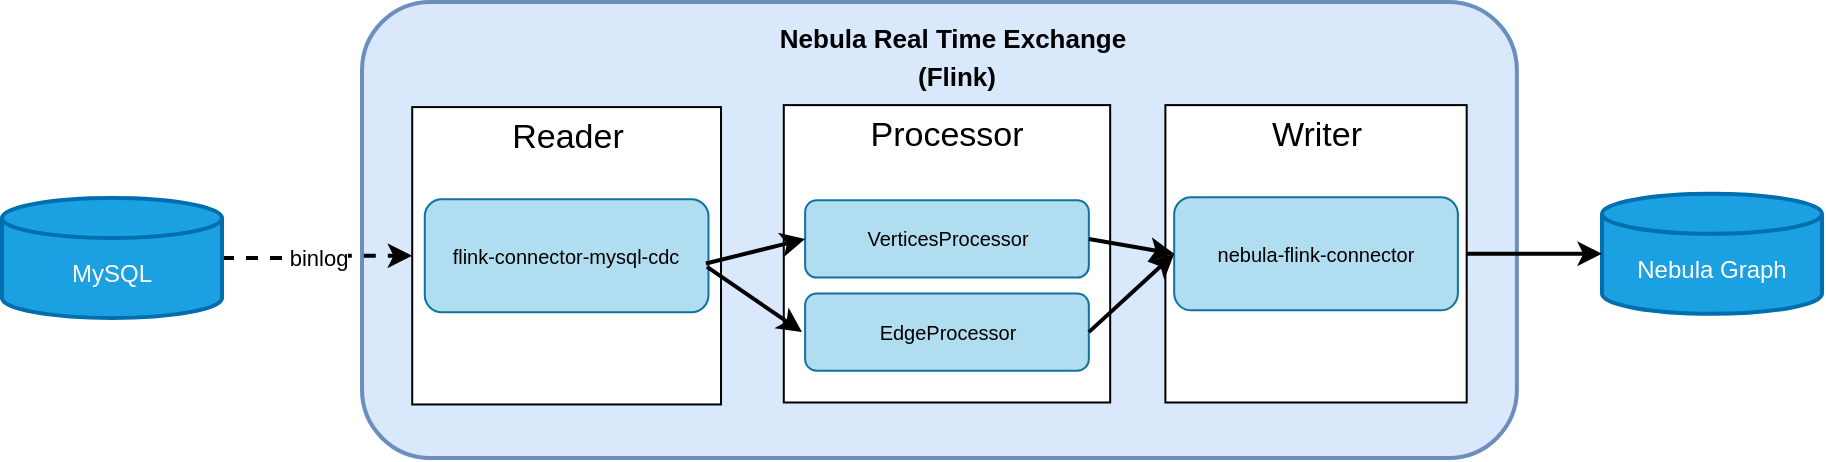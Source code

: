 <mxfile version="18.2.0" type="github">
  <diagram id="eqWuLY_z4YQiVNft02pO" name="Page-1">
    <mxGraphModel dx="2008" dy="659" grid="1" gridSize="10" guides="1" tooltips="1" connect="1" arrows="1" fold="1" page="1" pageScale="1" pageWidth="827" pageHeight="1169" math="0" shadow="0">
      <root>
        <mxCell id="0" />
        <mxCell id="1" parent="0" />
        <mxCell id="wQNlvQCzxhob11wY_32o-38" value="" style="group" parent="1" vertex="1" connectable="0">
          <mxGeometry x="-600" y="112" width="590" height="228" as="geometry" />
        </mxCell>
        <mxCell id="wQNlvQCzxhob11wY_32o-6" value="" style="rounded=1;whiteSpace=wrap;html=1;fillColor=#dae8fc;strokeWidth=2;strokeColor=#6c8ebf;" parent="wQNlvQCzxhob11wY_32o-38" vertex="1">
          <mxGeometry width="577.447" height="228" as="geometry" />
        </mxCell>
        <mxCell id="wQNlvQCzxhob11wY_32o-7" value="&lt;font style=&quot;font-size: 13px; line-height: 0.7;&quot;&gt;Nebula Real Time Exchange&lt;br&gt;&lt;/font&gt;" style="text;strokeColor=none;fillColor=none;html=1;fontSize=24;fontStyle=1;verticalAlign=middle;align=center;rounded=1;" parent="wQNlvQCzxhob11wY_32o-38" vertex="1">
          <mxGeometry x="156.915" width="276.17" height="29.739" as="geometry" />
        </mxCell>
        <mxCell id="wQNlvQCzxhob11wY_32o-16" value="" style="group" parent="wQNlvQCzxhob11wY_32o-38" vertex="1" connectable="0">
          <mxGeometry x="401.702" y="51.548" width="150.638" height="148.696" as="geometry" />
        </mxCell>
        <mxCell id="wQNlvQCzxhob11wY_32o-17" value="" style="group" parent="wQNlvQCzxhob11wY_32o-16" vertex="1" connectable="0">
          <mxGeometry width="150.638" height="148.696" as="geometry" />
        </mxCell>
        <mxCell id="wQNlvQCzxhob11wY_32o-18" value="" style="rounded=0;whiteSpace=wrap;html=1;fontSize=10;fillColor=#FFFFFF;" parent="wQNlvQCzxhob11wY_32o-17" vertex="1">
          <mxGeometry width="150.638" height="148.696" as="geometry" />
        </mxCell>
        <mxCell id="wQNlvQCzxhob11wY_32o-19" value="&lt;font style=&quot;font-size: 17px;&quot;&gt;Writer&lt;/font&gt;" style="rounded=0;whiteSpace=wrap;html=1;fontSize=10;fillColor=#FFFFFF;strokeWidth=0;strokeColor=none;" parent="wQNlvQCzxhob11wY_32o-17" vertex="1">
          <mxGeometry x="15.064" y="0.991" width="120.511" height="29.739" as="geometry" />
        </mxCell>
        <mxCell id="wQNlvQCzxhob11wY_32o-37" value="&lt;div&gt;&lt;span style=&quot;background-color: initial;&quot;&gt;nebula-flink-connector&lt;/span&gt;&lt;br&gt;&lt;/div&gt;" style="rounded=1;whiteSpace=wrap;html=1;fontSize=10;strokeWidth=1;fillColor=#b1ddf0;strokeColor=#10739e;" parent="wQNlvQCzxhob11wY_32o-17" vertex="1">
          <mxGeometry x="4.394" y="46.096" width="141.851" height="56.504" as="geometry" />
        </mxCell>
        <mxCell id="wQNlvQCzxhob11wY_32o-24" value="" style="group" parent="wQNlvQCzxhob11wY_32o-38" vertex="1" connectable="0">
          <mxGeometry x="210.894" y="51.548" width="163.191" height="148.696" as="geometry" />
        </mxCell>
        <mxCell id="wQNlvQCzxhob11wY_32o-25" value="" style="group" parent="wQNlvQCzxhob11wY_32o-24" vertex="1" connectable="0">
          <mxGeometry width="163.191" height="148.696" as="geometry" />
        </mxCell>
        <mxCell id="wQNlvQCzxhob11wY_32o-26" value="" style="rounded=0;whiteSpace=wrap;html=1;fontSize=10;fillColor=#FFFFFF;" parent="wQNlvQCzxhob11wY_32o-25" vertex="1">
          <mxGeometry width="163.191" height="148.696" as="geometry" />
        </mxCell>
        <mxCell id="wQNlvQCzxhob11wY_32o-27" value="&lt;font style=&quot;font-size: 17px;&quot;&gt;Processor&lt;/font&gt;" style="rounded=0;whiteSpace=wrap;html=1;fontSize=10;fillColor=#FFFFFF;strokeWidth=0;strokeColor=none;" parent="wQNlvQCzxhob11wY_32o-25" vertex="1">
          <mxGeometry x="16.319" y="0.991" width="130.553" height="29.739" as="geometry" />
        </mxCell>
        <mxCell id="wQNlvQCzxhob11wY_32o-34" value="&lt;font style=&quot;font-size: 10px;&quot;&gt;VerticesProcessor&lt;/font&gt;" style="rounded=1;whiteSpace=wrap;html=1;fontSize=10;strokeWidth=1;fillColor=#b1ddf0;strokeColor=#10739e;" parent="wQNlvQCzxhob11wY_32o-25" vertex="1">
          <mxGeometry x="10.67" y="47.583" width="141.851" height="38.661" as="geometry" />
        </mxCell>
        <mxCell id="wQNlvQCzxhob11wY_32o-36" value="&lt;font style=&quot;font-size: 10px;&quot;&gt;EdgeProcessor&lt;/font&gt;" style="rounded=1;whiteSpace=wrap;html=1;fontSize=10;strokeWidth=1;fillColor=#b1ddf0;strokeColor=#10739e;" parent="wQNlvQCzxhob11wY_32o-25" vertex="1">
          <mxGeometry x="10.67" y="94.174" width="141.851" height="38.661" as="geometry" />
        </mxCell>
        <mxCell id="wQNlvQCzxhob11wY_32o-28" value="" style="group" parent="wQNlvQCzxhob11wY_32o-38" vertex="1" connectable="0">
          <mxGeometry x="25.106" y="52.539" width="154.404" height="148.696" as="geometry" />
        </mxCell>
        <mxCell id="wQNlvQCzxhob11wY_32o-29" value="" style="group" parent="wQNlvQCzxhob11wY_32o-28" vertex="1" connectable="0">
          <mxGeometry width="154.404" height="148.696" as="geometry" />
        </mxCell>
        <mxCell id="wQNlvQCzxhob11wY_32o-30" value="" style="rounded=0;whiteSpace=wrap;html=1;fontSize=10;fillColor=#FFFFFF;" parent="wQNlvQCzxhob11wY_32o-29" vertex="1">
          <mxGeometry width="154.404" height="148.696" as="geometry" />
        </mxCell>
        <mxCell id="wQNlvQCzxhob11wY_32o-31" value="&lt;font style=&quot;font-size: 17px;&quot;&gt;Reader&lt;/font&gt;" style="rounded=0;whiteSpace=wrap;html=1;fontSize=10;fillColor=#FFFFFF;strokeWidth=0;strokeColor=none;" parent="wQNlvQCzxhob11wY_32o-29" vertex="1">
          <mxGeometry x="15.44" y="0.991" width="123.523" height="29.739" as="geometry" />
        </mxCell>
        <mxCell id="wQNlvQCzxhob11wY_32o-32" value="&lt;font style=&quot;font-size: 10px;&quot;&gt;flink-connector-mysql-cdc&lt;/font&gt;" style="rounded=1;whiteSpace=wrap;html=1;fontSize=10;strokeWidth=1;fillColor=#b1ddf0;strokeColor=#10739e;" parent="wQNlvQCzxhob11wY_32o-29" vertex="1">
          <mxGeometry x="6.277" y="46.096" width="141.851" height="56.504" as="geometry" />
        </mxCell>
        <mxCell id="wQNlvQCzxhob11wY_32o-42" value="" style="endArrow=classic;html=1;rounded=0;fontSize=17;strokeWidth=2;entryX=0;entryY=0.5;entryDx=0;entryDy=0;exitX=0.991;exitY=0.568;exitDx=0;exitDy=0;exitPerimeter=0;" parent="wQNlvQCzxhob11wY_32o-38" source="wQNlvQCzxhob11wY_32o-32" target="wQNlvQCzxhob11wY_32o-34" edge="1">
          <mxGeometry width="50" height="50" relative="1" as="geometry">
            <mxPoint x="188.298" y="125.896" as="sourcePoint" />
            <mxPoint x="87.872" y="64.435" as="targetPoint" />
          </mxGeometry>
        </mxCell>
        <mxCell id="JTlxHxClI-i5xBCgS5iH-1" value="&lt;span style=&quot;color: rgb(0, 0, 0); font-family: Helvetica; font-size: 13px; font-style: normal; font-variant-ligatures: normal; font-variant-caps: normal; font-weight: 700; letter-spacing: normal; orphans: 2; text-align: center; text-indent: 0px; text-transform: none; widows: 2; word-spacing: 0px; -webkit-text-stroke-width: 0px; text-decoration-thickness: initial; text-decoration-style: initial; text-decoration-color: initial; float: none; display: inline !important;&quot;&gt;(Flink)&lt;/span&gt;" style="text;whiteSpace=wrap;html=1;fontSize=12;" vertex="1" parent="wQNlvQCzxhob11wY_32o-38">
          <mxGeometry x="275.968" y="22.8" width="57.097" height="29.739" as="geometry" />
        </mxCell>
        <mxCell id="JTlxHxClI-i5xBCgS5iH-6" value="" style="endArrow=classic;html=1;rounded=0;fontSize=17;strokeWidth=2;entryX=0;entryY=0.5;entryDx=0;entryDy=0;exitX=1;exitY=0.5;exitDx=0;exitDy=0;" edge="1" parent="wQNlvQCzxhob11wY_32o-38" source="wQNlvQCzxhob11wY_32o-36" target="wQNlvQCzxhob11wY_32o-37">
          <mxGeometry width="50" height="50" relative="1" as="geometry">
            <mxPoint x="190" y="148" as="sourcePoint" />
            <mxPoint x="228.585" y="172.578" as="targetPoint" />
          </mxGeometry>
        </mxCell>
        <mxCell id="JTlxHxClI-i5xBCgS5iH-8" value="" style="endArrow=classic;html=1;rounded=0;fontSize=17;strokeWidth=2;entryX=0;entryY=0.5;entryDx=0;entryDy=0;exitX=1;exitY=0.5;exitDx=0;exitDy=0;" edge="1" parent="wQNlvQCzxhob11wY_32o-38" source="wQNlvQCzxhob11wY_32o-34" target="wQNlvQCzxhob11wY_32o-37">
          <mxGeometry width="50" height="50" relative="1" as="geometry">
            <mxPoint x="200" y="158" as="sourcePoint" />
            <mxPoint x="238.585" y="182.578" as="targetPoint" />
          </mxGeometry>
        </mxCell>
        <mxCell id="wQNlvQCzxhob11wY_32o-3" value="binlog" style="edgeStyle=orthogonalEdgeStyle;rounded=0;orthogonalLoop=1;jettySize=auto;html=1;exitX=1;exitY=0.5;exitDx=0;exitDy=0;exitPerimeter=0;dashed=1;strokeWidth=2;entryX=0;entryY=0.5;entryDx=0;entryDy=0;" parent="1" source="wQNlvQCzxhob11wY_32o-1" target="wQNlvQCzxhob11wY_32o-30" edge="1">
          <mxGeometry relative="1" as="geometry">
            <mxPoint x="-600" y="240" as="targetPoint" />
          </mxGeometry>
        </mxCell>
        <mxCell id="wQNlvQCzxhob11wY_32o-1" value="&lt;br&gt;MySQL" style="strokeWidth=2;html=1;shape=mxgraph.flowchart.database;whiteSpace=wrap;fillColor=#1ba1e2;fontColor=#ffffff;strokeColor=#006EAF;" parent="1" vertex="1">
          <mxGeometry x="-780" y="210" width="110" height="60" as="geometry" />
        </mxCell>
        <mxCell id="wQNlvQCzxhob11wY_32o-44" value="&lt;br&gt;Nebula Graph" style="strokeWidth=2;html=1;shape=mxgraph.flowchart.database;whiteSpace=wrap;fillColor=#1ba1e2;fontColor=#ffffff;strokeColor=#006EAF;" parent="1" vertex="1">
          <mxGeometry x="20" y="207.9" width="110" height="60" as="geometry" />
        </mxCell>
        <mxCell id="wQNlvQCzxhob11wY_32o-45" value="" style="edgeStyle=none;rounded=0;orthogonalLoop=1;jettySize=auto;html=1;fontSize=17;strokeWidth=2;entryX=0;entryY=0.5;entryDx=0;entryDy=0;entryPerimeter=0;" parent="1" source="wQNlvQCzxhob11wY_32o-18" target="wQNlvQCzxhob11wY_32o-44" edge="1">
          <mxGeometry relative="1" as="geometry">
            <mxPoint x="40" y="239" as="targetPoint" />
          </mxGeometry>
        </mxCell>
        <mxCell id="JTlxHxClI-i5xBCgS5iH-4" value="" style="endArrow=classic;html=1;rounded=0;fontSize=17;strokeWidth=2;exitX=0.995;exitY=0.598;exitDx=0;exitDy=0;exitPerimeter=0;" edge="1" parent="1" source="wQNlvQCzxhob11wY_32o-32">
          <mxGeometry width="50" height="50" relative="1" as="geometry">
            <mxPoint x="-420" y="250" as="sourcePoint" />
            <mxPoint x="-380" y="277" as="targetPoint" />
          </mxGeometry>
        </mxCell>
      </root>
    </mxGraphModel>
  </diagram>
</mxfile>

